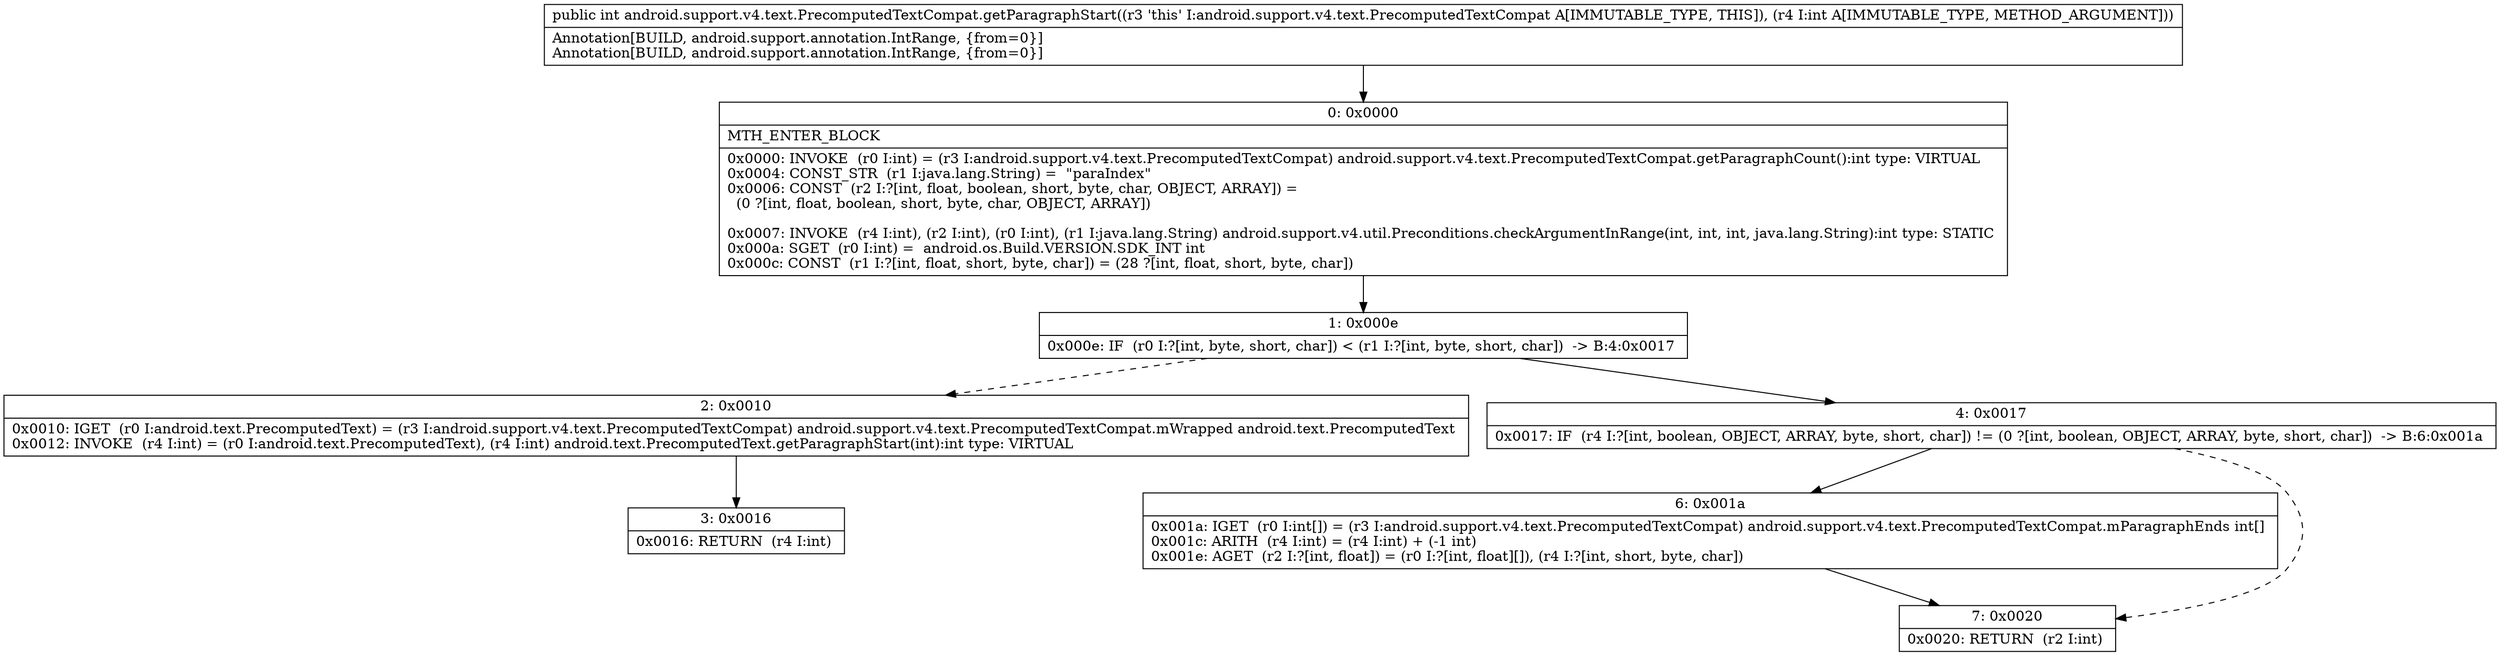 digraph "CFG forandroid.support.v4.text.PrecomputedTextCompat.getParagraphStart(I)I" {
Node_0 [shape=record,label="{0\:\ 0x0000|MTH_ENTER_BLOCK\l|0x0000: INVOKE  (r0 I:int) = (r3 I:android.support.v4.text.PrecomputedTextCompat) android.support.v4.text.PrecomputedTextCompat.getParagraphCount():int type: VIRTUAL \l0x0004: CONST_STR  (r1 I:java.lang.String) =  \"paraIndex\" \l0x0006: CONST  (r2 I:?[int, float, boolean, short, byte, char, OBJECT, ARRAY]) = \l  (0 ?[int, float, boolean, short, byte, char, OBJECT, ARRAY])\l \l0x0007: INVOKE  (r4 I:int), (r2 I:int), (r0 I:int), (r1 I:java.lang.String) android.support.v4.util.Preconditions.checkArgumentInRange(int, int, int, java.lang.String):int type: STATIC \l0x000a: SGET  (r0 I:int) =  android.os.Build.VERSION.SDK_INT int \l0x000c: CONST  (r1 I:?[int, float, short, byte, char]) = (28 ?[int, float, short, byte, char]) \l}"];
Node_1 [shape=record,label="{1\:\ 0x000e|0x000e: IF  (r0 I:?[int, byte, short, char]) \< (r1 I:?[int, byte, short, char])  \-\> B:4:0x0017 \l}"];
Node_2 [shape=record,label="{2\:\ 0x0010|0x0010: IGET  (r0 I:android.text.PrecomputedText) = (r3 I:android.support.v4.text.PrecomputedTextCompat) android.support.v4.text.PrecomputedTextCompat.mWrapped android.text.PrecomputedText \l0x0012: INVOKE  (r4 I:int) = (r0 I:android.text.PrecomputedText), (r4 I:int) android.text.PrecomputedText.getParagraphStart(int):int type: VIRTUAL \l}"];
Node_3 [shape=record,label="{3\:\ 0x0016|0x0016: RETURN  (r4 I:int) \l}"];
Node_4 [shape=record,label="{4\:\ 0x0017|0x0017: IF  (r4 I:?[int, boolean, OBJECT, ARRAY, byte, short, char]) != (0 ?[int, boolean, OBJECT, ARRAY, byte, short, char])  \-\> B:6:0x001a \l}"];
Node_6 [shape=record,label="{6\:\ 0x001a|0x001a: IGET  (r0 I:int[]) = (r3 I:android.support.v4.text.PrecomputedTextCompat) android.support.v4.text.PrecomputedTextCompat.mParagraphEnds int[] \l0x001c: ARITH  (r4 I:int) = (r4 I:int) + (\-1 int) \l0x001e: AGET  (r2 I:?[int, float]) = (r0 I:?[int, float][]), (r4 I:?[int, short, byte, char]) \l}"];
Node_7 [shape=record,label="{7\:\ 0x0020|0x0020: RETURN  (r2 I:int) \l}"];
MethodNode[shape=record,label="{public int android.support.v4.text.PrecomputedTextCompat.getParagraphStart((r3 'this' I:android.support.v4.text.PrecomputedTextCompat A[IMMUTABLE_TYPE, THIS]), (r4 I:int A[IMMUTABLE_TYPE, METHOD_ARGUMENT]))  | Annotation[BUILD, android.support.annotation.IntRange, \{from=0\}]\lAnnotation[BUILD, android.support.annotation.IntRange, \{from=0\}]\l}"];
MethodNode -> Node_0;
Node_0 -> Node_1;
Node_1 -> Node_2[style=dashed];
Node_1 -> Node_4;
Node_2 -> Node_3;
Node_4 -> Node_6;
Node_4 -> Node_7[style=dashed];
Node_6 -> Node_7;
}

